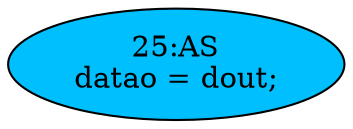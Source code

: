 strict digraph "" {
	node [label="\N"];
	"25:AS"	 [ast="<pyverilog.vparser.ast.Assign object at 0x7f174d41a490>",
		def_var="['datao']",
		fillcolor=deepskyblue,
		label="25:AS
datao = dout;",
		statements="[]",
		style=filled,
		typ=Assign,
		use_var="['dout']"];
}
